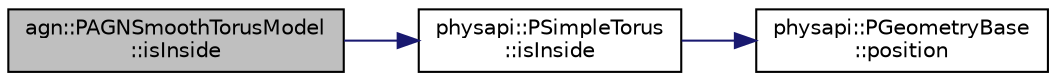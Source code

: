 digraph "agn::PAGNSmoothTorusModel::isInside"
{
 // LATEX_PDF_SIZE
  edge [fontname="Helvetica",fontsize="10",labelfontname="Helvetica",labelfontsize="10"];
  node [fontname="Helvetica",fontsize="10",shape=record];
  rankdir="LR";
  Node1 [label="agn::PAGNSmoothTorusModel\l::isInside",height=0.2,width=0.4,color="black", fillcolor="grey75", style="filled", fontcolor="black",tooltip=" "];
  Node1 -> Node2 [color="midnightblue",fontsize="10",style="solid"];
  Node2 [label="physapi::PSimpleTorus\l::isInside",height=0.2,width=0.4,color="black", fillcolor="white", style="filled",URL="$classphysapi_1_1_p_simple_torus.html#a377f278cd3cd37352d503a4a93e5f8d6",tooltip="Check if the given point is inside the geometry."];
  Node2 -> Node3 [color="midnightblue",fontsize="10",style="solid"];
  Node3 [label="physapi::PGeometryBase\l::position",height=0.2,width=0.4,color="black", fillcolor="white", style="filled",URL="$classphysapi_1_1_p_geometry_base.html#a6bddf89a66ee7f884e33319b389c4147",tooltip="Get the position of the object."];
}
